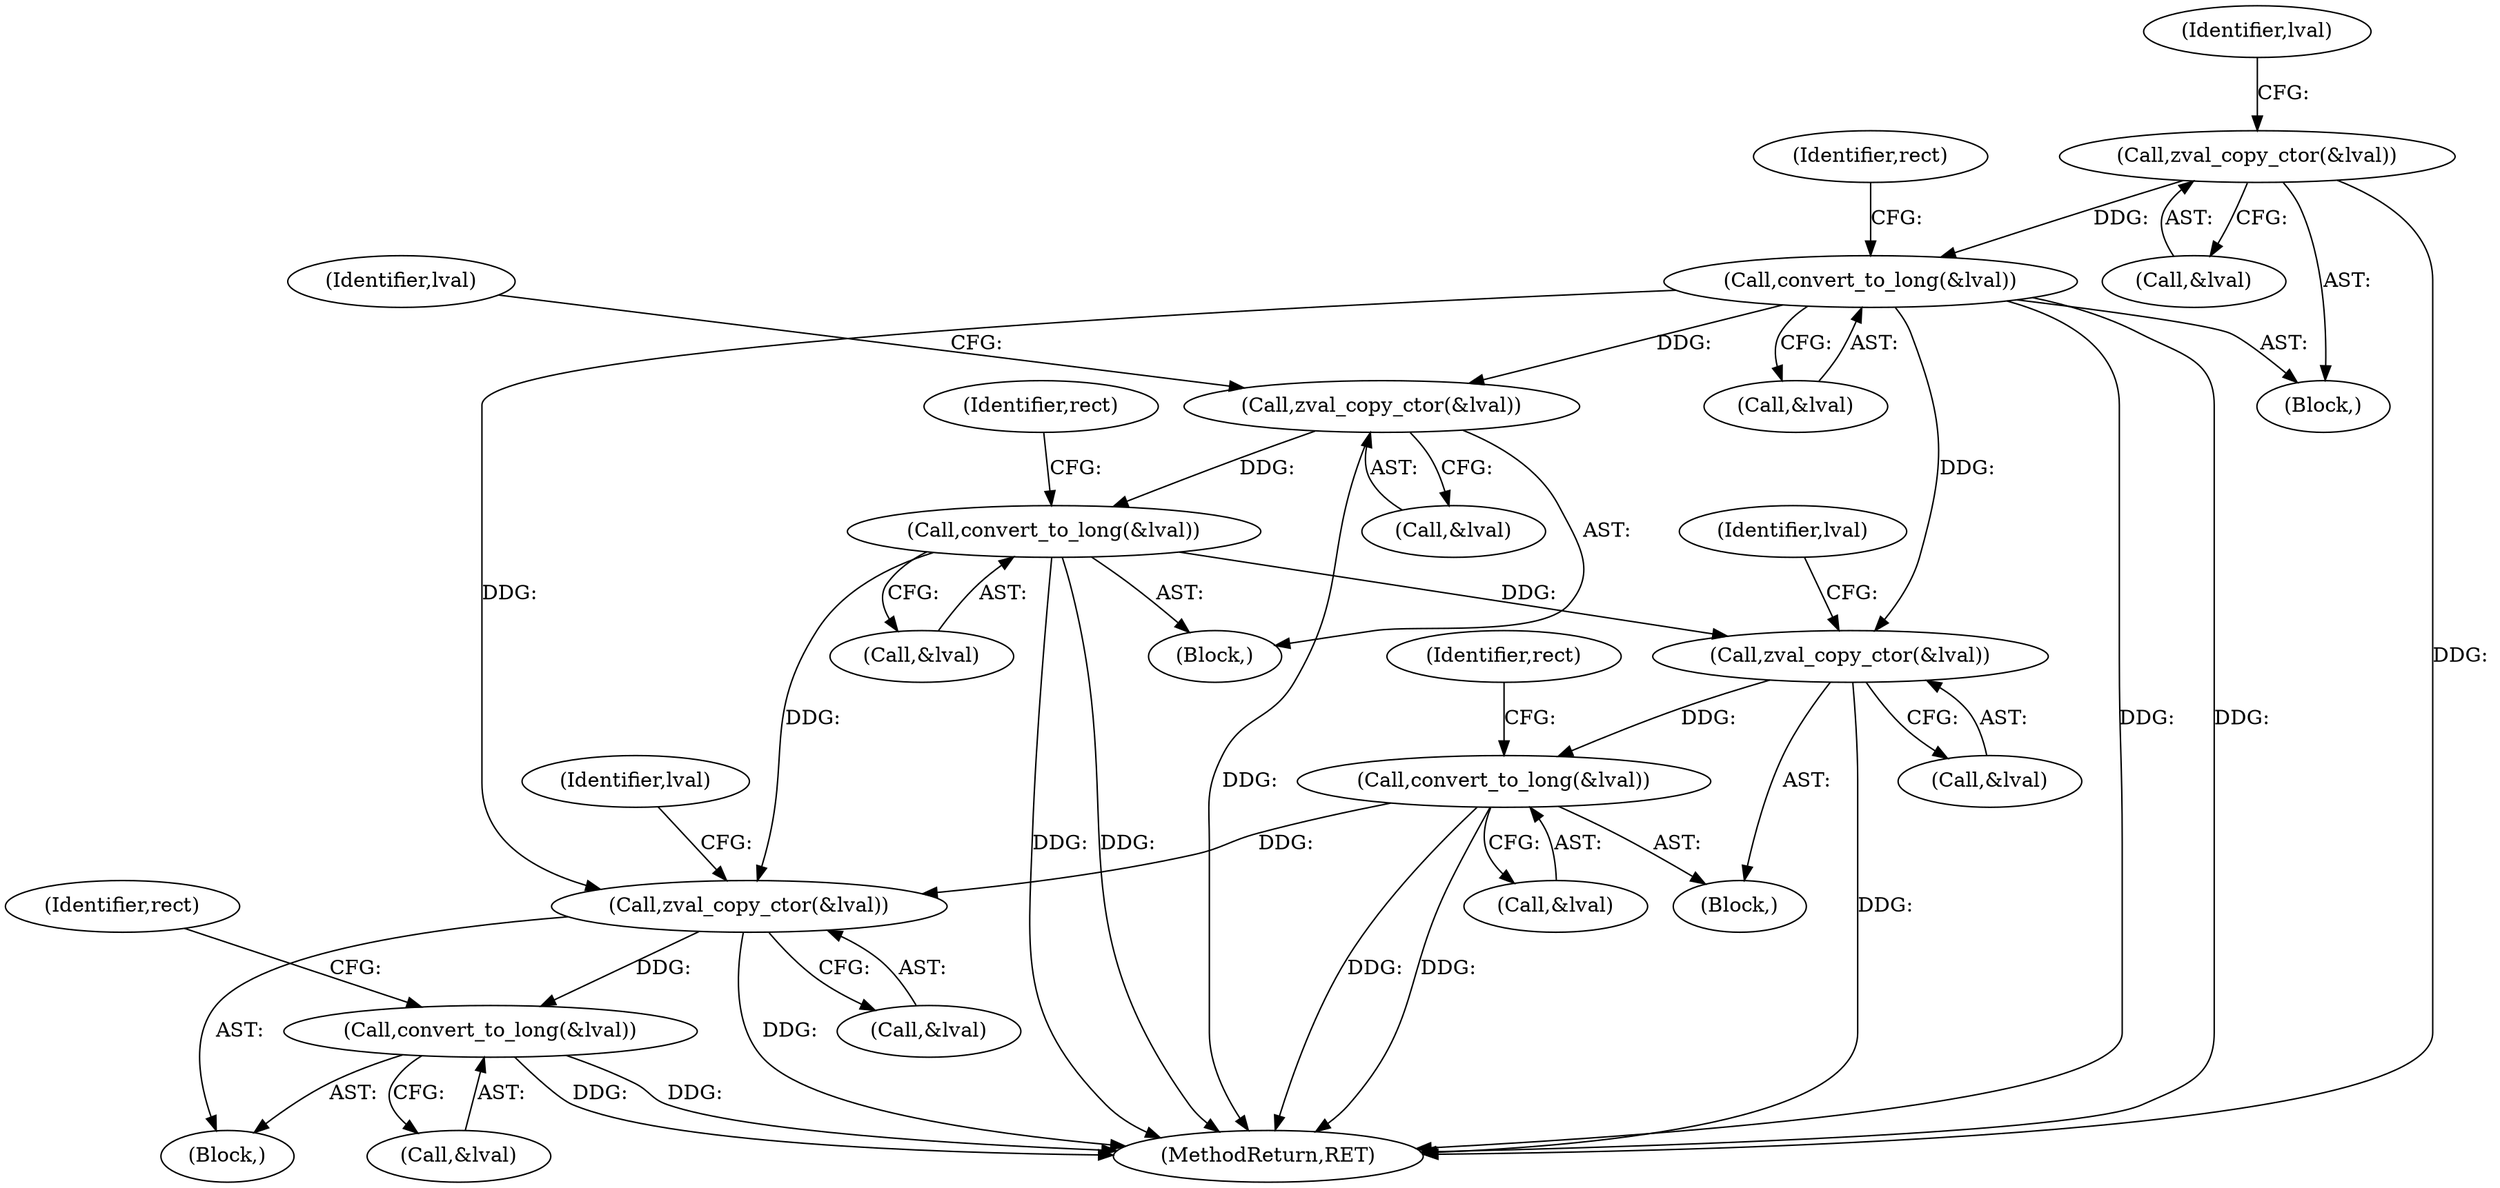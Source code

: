 digraph "0_php-src_2938329ce19cb8c4197dec146c3ec887c6f61d01_1@API" {
"1000146" [label="(Call,zval_copy_ctor(&lval))"];
"1000149" [label="(Call,convert_to_long(&lval))"];
"1000195" [label="(Call,zval_copy_ctor(&lval))"];
"1000198" [label="(Call,convert_to_long(&lval))"];
"1000244" [label="(Call,zval_copy_ctor(&lval))"];
"1000247" [label="(Call,convert_to_long(&lval))"];
"1000293" [label="(Call,zval_copy_ctor(&lval))"];
"1000296" [label="(Call,convert_to_long(&lval))"];
"1000249" [label="(Identifier,lval)"];
"1000247" [label="(Call,convert_to_long(&lval))"];
"1000244" [label="(Call,zval_copy_ctor(&lval))"];
"1000199" [label="(Call,&lval)"];
"1000151" [label="(Identifier,lval)"];
"1000237" [label="(Block,)"];
"1000298" [label="(Identifier,lval)"];
"1000297" [label="(Call,&lval)"];
"1000286" [label="(Block,)"];
"1000196" [label="(Call,&lval)"];
"1000293" [label="(Call,zval_copy_ctor(&lval))"];
"1000147" [label="(Call,&lval)"];
"1000150" [label="(Call,&lval)"];
"1000301" [label="(Identifier,rect)"];
"1000200" [label="(Identifier,lval)"];
"1000294" [label="(Call,&lval)"];
"1000149" [label="(Call,convert_to_long(&lval))"];
"1000198" [label="(Call,convert_to_long(&lval))"];
"1000195" [label="(Call,zval_copy_ctor(&lval))"];
"1000334" [label="(MethodReturn,RET)"];
"1000203" [label="(Identifier,rect)"];
"1000245" [label="(Call,&lval)"];
"1000252" [label="(Identifier,rect)"];
"1000296" [label="(Call,convert_to_long(&lval))"];
"1000139" [label="(Block,)"];
"1000154" [label="(Identifier,rect)"];
"1000248" [label="(Call,&lval)"];
"1000146" [label="(Call,zval_copy_ctor(&lval))"];
"1000188" [label="(Block,)"];
"1000146" -> "1000139"  [label="AST: "];
"1000146" -> "1000147"  [label="CFG: "];
"1000147" -> "1000146"  [label="AST: "];
"1000151" -> "1000146"  [label="CFG: "];
"1000146" -> "1000334"  [label="DDG: "];
"1000146" -> "1000149"  [label="DDG: "];
"1000149" -> "1000139"  [label="AST: "];
"1000149" -> "1000150"  [label="CFG: "];
"1000150" -> "1000149"  [label="AST: "];
"1000154" -> "1000149"  [label="CFG: "];
"1000149" -> "1000334"  [label="DDG: "];
"1000149" -> "1000334"  [label="DDG: "];
"1000149" -> "1000195"  [label="DDG: "];
"1000149" -> "1000244"  [label="DDG: "];
"1000149" -> "1000293"  [label="DDG: "];
"1000195" -> "1000188"  [label="AST: "];
"1000195" -> "1000196"  [label="CFG: "];
"1000196" -> "1000195"  [label="AST: "];
"1000200" -> "1000195"  [label="CFG: "];
"1000195" -> "1000334"  [label="DDG: "];
"1000195" -> "1000198"  [label="DDG: "];
"1000198" -> "1000188"  [label="AST: "];
"1000198" -> "1000199"  [label="CFG: "];
"1000199" -> "1000198"  [label="AST: "];
"1000203" -> "1000198"  [label="CFG: "];
"1000198" -> "1000334"  [label="DDG: "];
"1000198" -> "1000334"  [label="DDG: "];
"1000198" -> "1000244"  [label="DDG: "];
"1000198" -> "1000293"  [label="DDG: "];
"1000244" -> "1000237"  [label="AST: "];
"1000244" -> "1000245"  [label="CFG: "];
"1000245" -> "1000244"  [label="AST: "];
"1000249" -> "1000244"  [label="CFG: "];
"1000244" -> "1000334"  [label="DDG: "];
"1000244" -> "1000247"  [label="DDG: "];
"1000247" -> "1000237"  [label="AST: "];
"1000247" -> "1000248"  [label="CFG: "];
"1000248" -> "1000247"  [label="AST: "];
"1000252" -> "1000247"  [label="CFG: "];
"1000247" -> "1000334"  [label="DDG: "];
"1000247" -> "1000334"  [label="DDG: "];
"1000247" -> "1000293"  [label="DDG: "];
"1000293" -> "1000286"  [label="AST: "];
"1000293" -> "1000294"  [label="CFG: "];
"1000294" -> "1000293"  [label="AST: "];
"1000298" -> "1000293"  [label="CFG: "];
"1000293" -> "1000334"  [label="DDG: "];
"1000293" -> "1000296"  [label="DDG: "];
"1000296" -> "1000286"  [label="AST: "];
"1000296" -> "1000297"  [label="CFG: "];
"1000297" -> "1000296"  [label="AST: "];
"1000301" -> "1000296"  [label="CFG: "];
"1000296" -> "1000334"  [label="DDG: "];
"1000296" -> "1000334"  [label="DDG: "];
}
